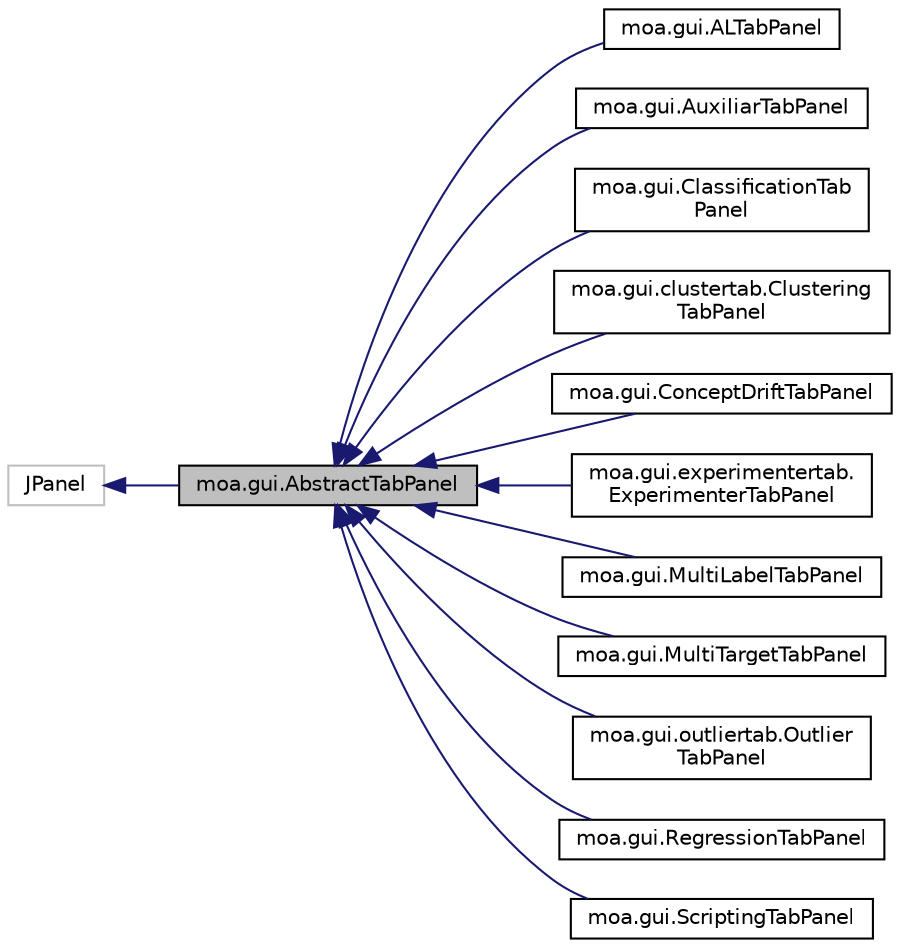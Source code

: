 digraph "moa.gui.AbstractTabPanel"
{
 // LATEX_PDF_SIZE
  edge [fontname="Helvetica",fontsize="10",labelfontname="Helvetica",labelfontsize="10"];
  node [fontname="Helvetica",fontsize="10",shape=record];
  rankdir="LR";
  Node1 [label="moa.gui.AbstractTabPanel",height=0.2,width=0.4,color="black", fillcolor="grey75", style="filled", fontcolor="black",tooltip=" "];
  Node2 -> Node1 [dir="back",color="midnightblue",fontsize="10",style="solid",fontname="Helvetica"];
  Node2 [label="JPanel",height=0.2,width=0.4,color="grey75", fillcolor="white", style="filled",tooltip=" "];
  Node1 -> Node3 [dir="back",color="midnightblue",fontsize="10",style="solid",fontname="Helvetica"];
  Node3 [label="moa.gui.ALTabPanel",height=0.2,width=0.4,color="black", fillcolor="white", style="filled",URL="$classmoa_1_1gui_1_1_a_l_tab_panel.html",tooltip=" "];
  Node1 -> Node4 [dir="back",color="midnightblue",fontsize="10",style="solid",fontname="Helvetica"];
  Node4 [label="moa.gui.AuxiliarTabPanel",height=0.2,width=0.4,color="black", fillcolor="white", style="filled",URL="$classmoa_1_1gui_1_1_auxiliar_tab_panel.html",tooltip=" "];
  Node1 -> Node5 [dir="back",color="midnightblue",fontsize="10",style="solid",fontname="Helvetica"];
  Node5 [label="moa.gui.ClassificationTab\lPanel",height=0.2,width=0.4,color="black", fillcolor="white", style="filled",URL="$classmoa_1_1gui_1_1_classification_tab_panel.html",tooltip=" "];
  Node1 -> Node6 [dir="back",color="midnightblue",fontsize="10",style="solid",fontname="Helvetica"];
  Node6 [label="moa.gui.clustertab.Clustering\lTabPanel",height=0.2,width=0.4,color="black", fillcolor="white", style="filled",URL="$classmoa_1_1gui_1_1clustertab_1_1_clustering_tab_panel.html",tooltip=" "];
  Node1 -> Node7 [dir="back",color="midnightblue",fontsize="10",style="solid",fontname="Helvetica"];
  Node7 [label="moa.gui.ConceptDriftTabPanel",height=0.2,width=0.4,color="black", fillcolor="white", style="filled",URL="$classmoa_1_1gui_1_1_concept_drift_tab_panel.html",tooltip=" "];
  Node1 -> Node8 [dir="back",color="midnightblue",fontsize="10",style="solid",fontname="Helvetica"];
  Node8 [label="moa.gui.experimentertab.\lExperimenterTabPanel",height=0.2,width=0.4,color="black", fillcolor="white", style="filled",URL="$classmoa_1_1gui_1_1experimentertab_1_1_experimenter_tab_panel.html",tooltip=" "];
  Node1 -> Node9 [dir="back",color="midnightblue",fontsize="10",style="solid",fontname="Helvetica"];
  Node9 [label="moa.gui.MultiLabelTabPanel",height=0.2,width=0.4,color="black", fillcolor="white", style="filled",URL="$classmoa_1_1gui_1_1_multi_label_tab_panel.html",tooltip=" "];
  Node1 -> Node10 [dir="back",color="midnightblue",fontsize="10",style="solid",fontname="Helvetica"];
  Node10 [label="moa.gui.MultiTargetTabPanel",height=0.2,width=0.4,color="black", fillcolor="white", style="filled",URL="$classmoa_1_1gui_1_1_multi_target_tab_panel.html",tooltip=" "];
  Node1 -> Node11 [dir="back",color="midnightblue",fontsize="10",style="solid",fontname="Helvetica"];
  Node11 [label="moa.gui.outliertab.Outlier\lTabPanel",height=0.2,width=0.4,color="black", fillcolor="white", style="filled",URL="$classmoa_1_1gui_1_1outliertab_1_1_outlier_tab_panel.html",tooltip=" "];
  Node1 -> Node12 [dir="back",color="midnightblue",fontsize="10",style="solid",fontname="Helvetica"];
  Node12 [label="moa.gui.RegressionTabPanel",height=0.2,width=0.4,color="black", fillcolor="white", style="filled",URL="$classmoa_1_1gui_1_1_regression_tab_panel.html",tooltip=" "];
  Node1 -> Node13 [dir="back",color="midnightblue",fontsize="10",style="solid",fontname="Helvetica"];
  Node13 [label="moa.gui.ScriptingTabPanel",height=0.2,width=0.4,color="black", fillcolor="white", style="filled",URL="$classmoa_1_1gui_1_1_scripting_tab_panel.html",tooltip=" "];
}
